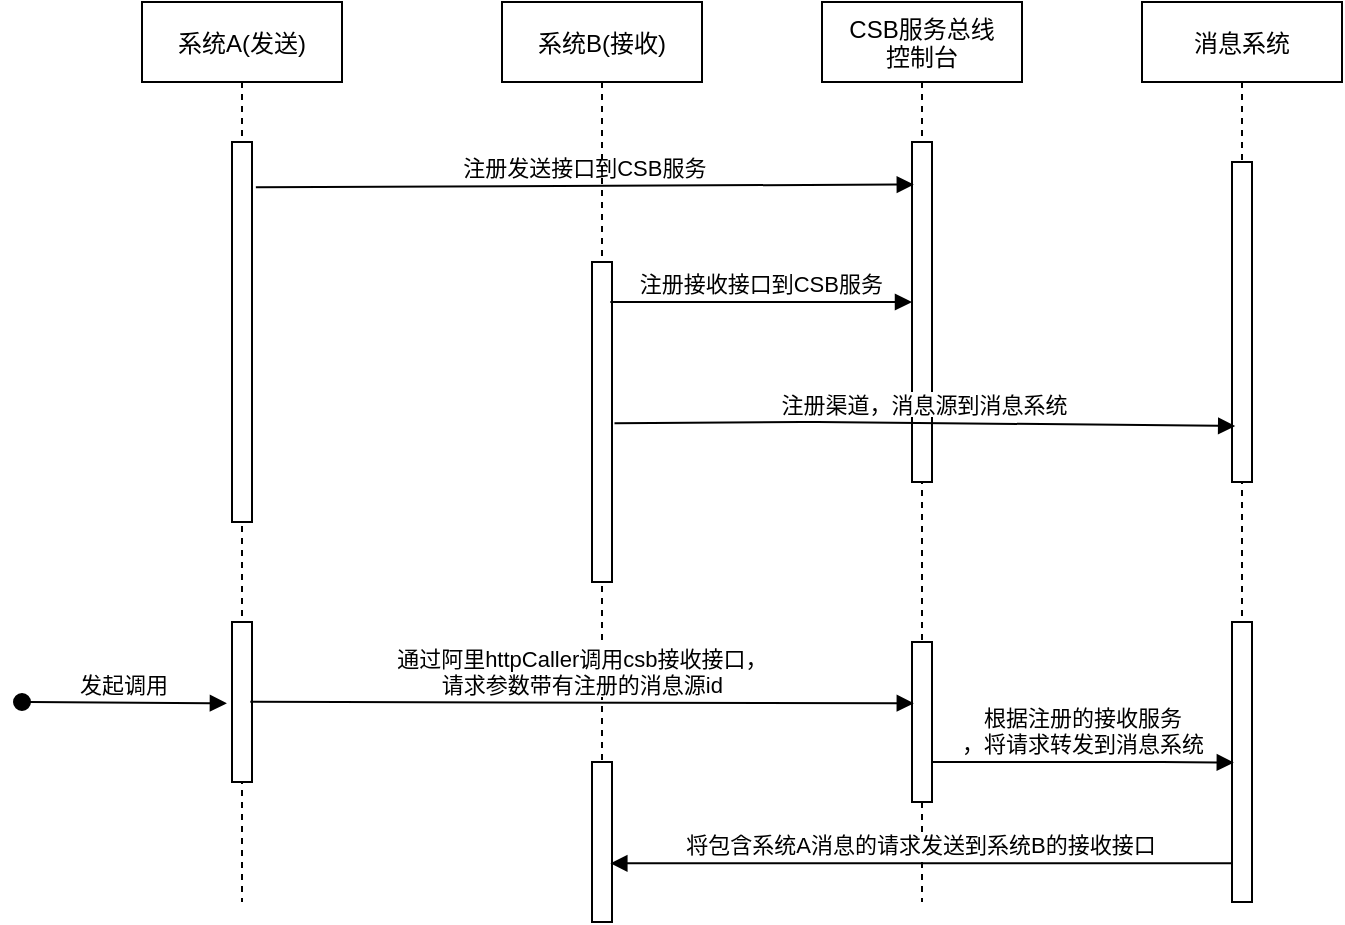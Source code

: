 <mxfile version="13.7.1" type="github">
  <diagram id="kgpKYQtTHZ0yAKxKKP6v" name="Page-1">
    <mxGraphModel dx="981" dy="548" grid="1" gridSize="10" guides="1" tooltips="1" connect="1" arrows="1" fold="1" page="1" pageScale="1" pageWidth="850" pageHeight="1100" math="0" shadow="0">
      <root>
        <mxCell id="0" />
        <mxCell id="1" parent="0" />
        <mxCell id="3nuBFxr9cyL0pnOWT2aG-1" value="系统A(发送)" style="shape=umlLifeline;perimeter=lifelinePerimeter;container=1;collapsible=0;recursiveResize=0;rounded=0;shadow=0;strokeWidth=1;" parent="1" vertex="1">
          <mxGeometry x="120" y="80" width="100" height="450" as="geometry" />
        </mxCell>
        <mxCell id="3nuBFxr9cyL0pnOWT2aG-2" value="" style="points=[];perimeter=orthogonalPerimeter;rounded=0;shadow=0;strokeWidth=1;" parent="3nuBFxr9cyL0pnOWT2aG-1" vertex="1">
          <mxGeometry x="45" y="70" width="10" height="190" as="geometry" />
        </mxCell>
        <mxCell id="3nuBFxr9cyL0pnOWT2aG-3" value="发起调用" style="verticalAlign=bottom;startArrow=oval;endArrow=block;startSize=8;shadow=0;strokeWidth=1;entryX=-0.255;entryY=0.508;entryDx=0;entryDy=0;entryPerimeter=0;" parent="3nuBFxr9cyL0pnOWT2aG-1" target="hFzFR_VI_wr5qBQL5rgS-8" edge="1">
          <mxGeometry relative="1" as="geometry">
            <mxPoint x="-60" y="350" as="sourcePoint" />
            <Array as="points" />
          </mxGeometry>
        </mxCell>
        <mxCell id="hFzFR_VI_wr5qBQL5rgS-8" value="" style="points=[];perimeter=orthogonalPerimeter;rounded=0;shadow=0;strokeWidth=1;" vertex="1" parent="3nuBFxr9cyL0pnOWT2aG-1">
          <mxGeometry x="45" y="310" width="10" height="80" as="geometry" />
        </mxCell>
        <mxCell id="3nuBFxr9cyL0pnOWT2aG-5" value="CSB服务总线&#xa;控制台" style="shape=umlLifeline;perimeter=lifelinePerimeter;container=1;collapsible=0;recursiveResize=0;rounded=0;shadow=0;strokeWidth=1;" parent="1" vertex="1">
          <mxGeometry x="460" y="80" width="100" height="450" as="geometry" />
        </mxCell>
        <mxCell id="3nuBFxr9cyL0pnOWT2aG-6" value="" style="points=[];perimeter=orthogonalPerimeter;rounded=0;shadow=0;strokeWidth=1;" parent="3nuBFxr9cyL0pnOWT2aG-5" vertex="1">
          <mxGeometry x="45" y="70" width="10" height="170" as="geometry" />
        </mxCell>
        <mxCell id="hFzFR_VI_wr5qBQL5rgS-11" value="" style="points=[];perimeter=orthogonalPerimeter;rounded=0;shadow=0;strokeWidth=1;" vertex="1" parent="3nuBFxr9cyL0pnOWT2aG-5">
          <mxGeometry x="45" y="320" width="10" height="80" as="geometry" />
        </mxCell>
        <mxCell id="3nuBFxr9cyL0pnOWT2aG-8" value="注册发送接口到CSB服务" style="verticalAlign=bottom;endArrow=block;entryX=0.09;entryY=0.125;shadow=0;strokeWidth=1;exitX=1.193;exitY=0.119;exitDx=0;exitDy=0;exitPerimeter=0;entryDx=0;entryDy=0;entryPerimeter=0;" parent="1" source="3nuBFxr9cyL0pnOWT2aG-2" target="3nuBFxr9cyL0pnOWT2aG-6" edge="1">
          <mxGeometry relative="1" as="geometry">
            <mxPoint x="275" y="160" as="sourcePoint" />
          </mxGeometry>
        </mxCell>
        <mxCell id="hFzFR_VI_wr5qBQL5rgS-1" value="消息系统" style="shape=umlLifeline;perimeter=lifelinePerimeter;container=1;collapsible=0;recursiveResize=0;rounded=0;shadow=0;strokeWidth=1;" vertex="1" parent="1">
          <mxGeometry x="620" y="80" width="100" height="450" as="geometry" />
        </mxCell>
        <mxCell id="hFzFR_VI_wr5qBQL5rgS-2" value="" style="points=[];perimeter=orthogonalPerimeter;rounded=0;shadow=0;strokeWidth=1;" vertex="1" parent="hFzFR_VI_wr5qBQL5rgS-1">
          <mxGeometry x="45" y="80" width="10" height="160" as="geometry" />
        </mxCell>
        <mxCell id="hFzFR_VI_wr5qBQL5rgS-15" value="" style="points=[];perimeter=orthogonalPerimeter;rounded=0;shadow=0;strokeWidth=1;" vertex="1" parent="hFzFR_VI_wr5qBQL5rgS-1">
          <mxGeometry x="45" y="310" width="10" height="140" as="geometry" />
        </mxCell>
        <mxCell id="hFzFR_VI_wr5qBQL5rgS-3" value="系统B(接收)" style="shape=umlLifeline;perimeter=lifelinePerimeter;container=1;collapsible=0;recursiveResize=0;rounded=0;shadow=0;strokeWidth=1;" vertex="1" parent="1">
          <mxGeometry x="300" y="80" width="100" height="460" as="geometry" />
        </mxCell>
        <mxCell id="hFzFR_VI_wr5qBQL5rgS-4" value="" style="points=[];perimeter=orthogonalPerimeter;rounded=0;shadow=0;strokeWidth=1;" vertex="1" parent="hFzFR_VI_wr5qBQL5rgS-3">
          <mxGeometry x="45" y="130" width="10" height="160" as="geometry" />
        </mxCell>
        <mxCell id="hFzFR_VI_wr5qBQL5rgS-20" value="" style="points=[];perimeter=orthogonalPerimeter;rounded=0;shadow=0;strokeWidth=1;" vertex="1" parent="hFzFR_VI_wr5qBQL5rgS-3">
          <mxGeometry x="45" y="380" width="10" height="80" as="geometry" />
        </mxCell>
        <mxCell id="hFzFR_VI_wr5qBQL5rgS-5" value="注册接收接口到CSB服务" style="verticalAlign=bottom;endArrow=block;entryX=0;entryY=0;shadow=0;strokeWidth=1;exitX=0.917;exitY=0.125;exitDx=0;exitDy=0;exitPerimeter=0;" edge="1" parent="1" source="hFzFR_VI_wr5qBQL5rgS-4">
          <mxGeometry relative="1" as="geometry">
            <mxPoint x="360" y="230" as="sourcePoint" />
            <mxPoint x="505" y="230.0" as="targetPoint" />
          </mxGeometry>
        </mxCell>
        <mxCell id="hFzFR_VI_wr5qBQL5rgS-6" value="将包含系统A消息的请求发送到系统B的接收接口" style="verticalAlign=bottom;endArrow=block;shadow=0;strokeWidth=1;entryX=0.917;entryY=0.633;entryDx=0;entryDy=0;entryPerimeter=0;" edge="1" parent="1" source="hFzFR_VI_wr5qBQL5rgS-15" target="hFzFR_VI_wr5qBQL5rgS-20">
          <mxGeometry relative="1" as="geometry">
            <mxPoint x="662.25" y="510" as="sourcePoint" />
            <mxPoint x="360" y="510" as="targetPoint" />
            <Array as="points" />
          </mxGeometry>
        </mxCell>
        <mxCell id="hFzFR_VI_wr5qBQL5rgS-10" value="注册渠道，消息源到消息系统" style="verticalAlign=bottom;endArrow=block;shadow=0;strokeWidth=1;exitX=1.124;exitY=0.504;exitDx=0;exitDy=0;exitPerimeter=0;entryX=0.159;entryY=0.825;entryDx=0;entryDy=0;entryPerimeter=0;" edge="1" parent="1" source="hFzFR_VI_wr5qBQL5rgS-4" target="hFzFR_VI_wr5qBQL5rgS-2">
          <mxGeometry relative="1" as="geometry">
            <mxPoint x="360" y="290" as="sourcePoint" />
            <mxPoint x="660" y="290" as="targetPoint" />
            <Array as="points">
              <mxPoint x="460" y="290" />
            </Array>
          </mxGeometry>
        </mxCell>
        <mxCell id="hFzFR_VI_wr5qBQL5rgS-16" value="通过阿里httpCaller调用csb接收接口，&#xa;请求参数带有注册的消息源id" style="verticalAlign=bottom;endArrow=block;shadow=0;strokeWidth=1;exitX=0.917;exitY=0.499;exitDx=0;exitDy=0;exitPerimeter=0;entryX=0.09;entryY=0.383;entryDx=0;entryDy=0;entryPerimeter=0;" edge="1" parent="1" source="hFzFR_VI_wr5qBQL5rgS-8" target="hFzFR_VI_wr5qBQL5rgS-11">
          <mxGeometry relative="1" as="geometry">
            <mxPoint x="180" y="430.0" as="sourcePoint" />
            <mxPoint x="500" y="430" as="targetPoint" />
          </mxGeometry>
        </mxCell>
        <mxCell id="hFzFR_VI_wr5qBQL5rgS-17" value="根据注册的接收服务&#xa;，将请求转发到消息系统" style="verticalAlign=bottom;endArrow=block;shadow=0;strokeWidth=1;entryX=0.09;entryY=0.502;entryDx=0;entryDy=0;entryPerimeter=0;" edge="1" parent="1" source="hFzFR_VI_wr5qBQL5rgS-11" target="hFzFR_VI_wr5qBQL5rgS-15">
          <mxGeometry relative="1" as="geometry">
            <mxPoint x="520" y="450" as="sourcePoint" />
            <mxPoint x="660" y="460" as="targetPoint" />
            <Array as="points">
              <mxPoint x="530" y="460" />
              <mxPoint x="620" y="460" />
            </Array>
          </mxGeometry>
        </mxCell>
      </root>
    </mxGraphModel>
  </diagram>
</mxfile>
